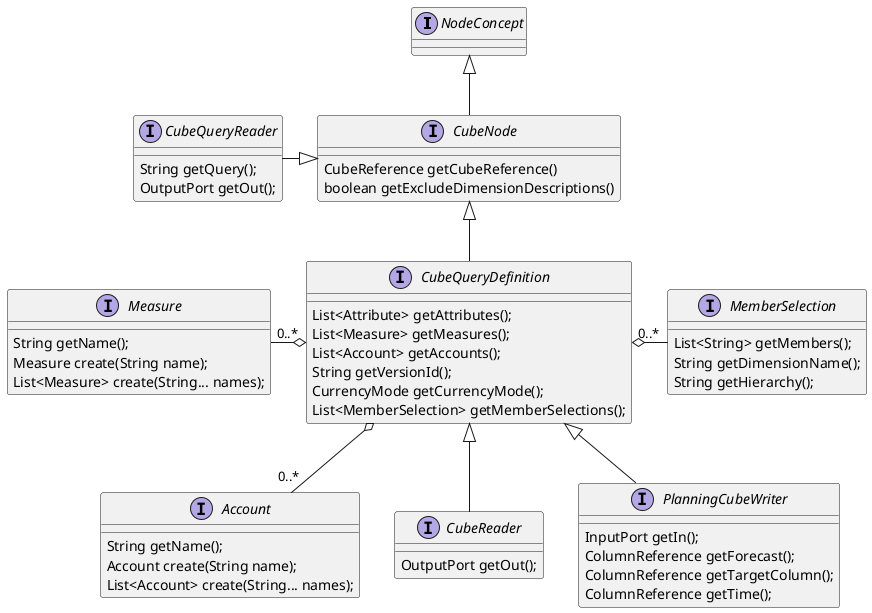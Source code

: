 @startuml

interface NodeConcept

interface CubeNode extends NodeConcept {
    CubeReference getCubeReference()
    boolean getExcludeDimensionDescriptions()
}

interface Account {
    String getName();
    Account create(String name);
    List<Account> create(String... names);
}

interface Measure {
    String getName();
    Measure create(String name);
    List<Measure> create(String... names);
}

interface CubeQueryDefinition extends CubeNode {
    List<Attribute> getAttributes();
    List<Measure> getMeasures();
    List<Account> getAccounts();
    String getVersionId();
    CurrencyMode getCurrencyMode();
    List<MemberSelection> getMemberSelections();
}


interface CubeReader extends CubeQueryDefinition {
    OutputPort getOut();
}

interface PlanningCubeWriter extends CubeQueryDefinition {

    InputPort getIn();
    ColumnReference getForecast();
    ColumnReference getTargetColumn();
    ColumnReference getTime();
}

interface CubeQueryReader{
    String getQuery();
   OutputPort getOut();
}

interface MemberSelection {

	List<String> getMembers();
	
	String getDimensionName();
	String getHierarchy();
}

CubeQueryDefinition o-left- "0..*" Measure
CubeQueryDefinition o-down- "0..*" Account
CubeQueryDefinition o-right- "0..*" MemberSelection

CubeQueryReader -|> CubeNode
@enduml

